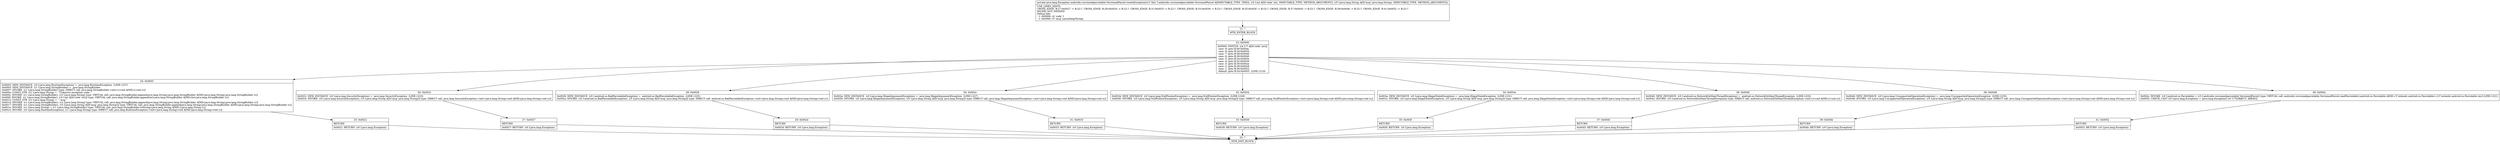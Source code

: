 digraph "CFG forandroidx.versionedparcelable.VersionedParcel.createException(ILjava\/lang\/String;)Ljava\/lang\/Exception;" {
Node_21 [shape=record,label="{21\:\ ?|MTH_ENTER_BLOCK\l}"];
Node_23 [shape=record,label="{23\:\ 0x0000|0x0000: SWITCH  (r4 I:?? A[D('code' int)])\l case \-9: goto B:40:0x004c\l case \-8: goto B:24:0x0003\l case \-7: goto B:38:0x0046\l case \-6: goto B:36:0x0040\l case \-5: goto B:34:0x003a\l case \-4: goto B:32:0x0034\l case \-3: goto B:30:0x002e\l case \-2: goto B:28:0x0028\l case \-1: goto B:26:0x0022\l default: goto B:24:0x0003  (LINE:1219)\l}"];
Node_24 [shape=record,label="{24\:\ 0x0003|0x0003: NEW_INSTANCE  (r0 I:java.lang.RuntimeException) =  java.lang.RuntimeException  (LINE:1237)\l0x0005: NEW_INSTANCE  (r1 I:java.lang.StringBuilder) =  java.lang.StringBuilder \l0x0007: INVOKE  (r1 I:java.lang.StringBuilder) type: DIRECT call: java.lang.StringBuilder.\<init\>():void A[MD:():void (c)]\l0x000a: CONST_STR  (r2 I:java.lang.String) =  \"Unknown exception code: \" \l0x000c: INVOKE  (r1 I:java.lang.StringBuilder), (r2 I:java.lang.String) type: VIRTUAL call: java.lang.StringBuilder.append(java.lang.String):java.lang.StringBuilder A[MD:(java.lang.String):java.lang.StringBuilder (c)]\l0x000f: INVOKE  (r1 I:java.lang.StringBuilder), (r4 I:int A[D('code' int)]) type: VIRTUAL call: java.lang.StringBuilder.append(int):java.lang.StringBuilder A[MD:(int):java.lang.StringBuilder (c)]\l0x0012: CONST_STR  (r2 I:java.lang.String) =  \" msg \" \l0x0014: INVOKE  (r1 I:java.lang.StringBuilder), (r2 I:java.lang.String) type: VIRTUAL call: java.lang.StringBuilder.append(java.lang.String):java.lang.StringBuilder A[MD:(java.lang.String):java.lang.StringBuilder (c)]\l0x0017: INVOKE  (r1 I:java.lang.StringBuilder), (r5 I:java.lang.String A[D('msg' java.lang.String)]) type: VIRTUAL call: java.lang.StringBuilder.append(java.lang.String):java.lang.StringBuilder A[MD:(java.lang.String):java.lang.StringBuilder (c)]\l0x001a: INVOKE  (r1 I:java.lang.String) = (r1 I:java.lang.StringBuilder) type: VIRTUAL call: java.lang.StringBuilder.toString():java.lang.String A[MD:():java.lang.String (c)]\l0x001e: INVOKE  (r0 I:java.lang.RuntimeException), (r1 I:java.lang.String) type: DIRECT call: java.lang.RuntimeException.\<init\>(java.lang.String):void A[MD:(java.lang.String):void (c)]\l}"];
Node_25 [shape=record,label="{25\:\ 0x0021|RETURN\l|0x0021: RETURN  (r0 I:java.lang.Exception) \l}"];
Node_22 [shape=record,label="{22\:\ ?|MTH_EXIT_BLOCK\l}"];
Node_26 [shape=record,label="{26\:\ 0x0022|0x0022: NEW_INSTANCE  (r0 I:java.lang.SecurityException) =  java.lang.SecurityException  (LINE:1223)\l0x0024: INVOKE  (r0 I:java.lang.SecurityException), (r5 I:java.lang.String A[D('msg' java.lang.String)]) type: DIRECT call: java.lang.SecurityException.\<init\>(java.lang.String):void A[MD:(java.lang.String):void (c)]\l}"];
Node_27 [shape=record,label="{27\:\ 0x0027|RETURN\l|0x0027: RETURN  (r0 I:java.lang.Exception) \l}"];
Node_28 [shape=record,label="{28\:\ 0x0028|0x0028: NEW_INSTANCE  (r0 I:android.os.BadParcelableException) =  android.os.BadParcelableException  (LINE:1225)\l0x002a: INVOKE  (r0 I:android.os.BadParcelableException), (r5 I:java.lang.String A[D('msg' java.lang.String)]) type: DIRECT call: android.os.BadParcelableException.\<init\>(java.lang.String):void A[MD:(java.lang.String):void (c)]\l}"];
Node_29 [shape=record,label="{29\:\ 0x002d|RETURN\l|0x002d: RETURN  (r0 I:java.lang.Exception) \l}"];
Node_30 [shape=record,label="{30\:\ 0x002e|0x002e: NEW_INSTANCE  (r0 I:java.lang.IllegalArgumentException) =  java.lang.IllegalArgumentException  (LINE:1227)\l0x0030: INVOKE  (r0 I:java.lang.IllegalArgumentException), (r5 I:java.lang.String A[D('msg' java.lang.String)]) type: DIRECT call: java.lang.IllegalArgumentException.\<init\>(java.lang.String):void A[MD:(java.lang.String):void (c)]\l}"];
Node_31 [shape=record,label="{31\:\ 0x0033|RETURN\l|0x0033: RETURN  (r0 I:java.lang.Exception) \l}"];
Node_32 [shape=record,label="{32\:\ 0x0034|0x0034: NEW_INSTANCE  (r0 I:java.lang.NullPointerException) =  java.lang.NullPointerException  (LINE:1229)\l0x0036: INVOKE  (r0 I:java.lang.NullPointerException), (r5 I:java.lang.String A[D('msg' java.lang.String)]) type: DIRECT call: java.lang.NullPointerException.\<init\>(java.lang.String):void A[MD:(java.lang.String):void (c)]\l}"];
Node_33 [shape=record,label="{33\:\ 0x0039|RETURN\l|0x0039: RETURN  (r0 I:java.lang.Exception) \l}"];
Node_34 [shape=record,label="{34\:\ 0x003a|0x003a: NEW_INSTANCE  (r0 I:java.lang.IllegalStateException) =  java.lang.IllegalStateException  (LINE:1231)\l0x003c: INVOKE  (r0 I:java.lang.IllegalStateException), (r5 I:java.lang.String A[D('msg' java.lang.String)]) type: DIRECT call: java.lang.IllegalStateException.\<init\>(java.lang.String):void A[MD:(java.lang.String):void (c)]\l}"];
Node_35 [shape=record,label="{35\:\ 0x003f|RETURN\l|0x003f: RETURN  (r0 I:java.lang.Exception) \l}"];
Node_36 [shape=record,label="{36\:\ 0x0040|0x0040: NEW_INSTANCE  (r0 I:android.os.NetworkOnMainThreadException) =  android.os.NetworkOnMainThreadException  (LINE:1233)\l0x0042: INVOKE  (r0 I:android.os.NetworkOnMainThreadException) type: DIRECT call: android.os.NetworkOnMainThreadException.\<init\>():void A[MD:():void (c)]\l}"];
Node_37 [shape=record,label="{37\:\ 0x0045|RETURN\l|0x0045: RETURN  (r0 I:java.lang.Exception) \l}"];
Node_38 [shape=record,label="{38\:\ 0x0046|0x0046: NEW_INSTANCE  (r0 I:java.lang.UnsupportedOperationException) =  java.lang.UnsupportedOperationException  (LINE:1235)\l0x0048: INVOKE  (r0 I:java.lang.UnsupportedOperationException), (r5 I:java.lang.String A[D('msg' java.lang.String)]) type: DIRECT call: java.lang.UnsupportedOperationException.\<init\>(java.lang.String):void A[MD:(java.lang.String):void (c)]\l}"];
Node_39 [shape=record,label="{39\:\ 0x004b|RETURN\l|0x004b: RETURN  (r0 I:java.lang.Exception) \l}"];
Node_40 [shape=record,label="{40\:\ 0x004c|0x004c: INVOKE  (r0 I:android.os.Parcelable) = (r3 I:androidx.versionedparcelable.VersionedParcel) type: VIRTUAL call: androidx.versionedparcelable.VersionedParcel.readParcelable():android.os.Parcelable A[MD:\<T extends android.os.Parcelable\>:():T extends android.os.Parcelable (m)] (LINE:1221)\l0x0050: CHECK_CAST (r0 I:java.lang.Exception) = (java.lang.Exception) (r0 I:??[OBJECT, ARRAY]) \l}"];
Node_41 [shape=record,label="{41\:\ 0x0052|RETURN\l|0x0052: RETURN  (r0 I:java.lang.Exception) \l}"];
MethodNode[shape=record,label="{private java.lang.Exception androidx.versionedparcelable.VersionedParcel.createException((r3 'this' I:androidx.versionedparcelable.VersionedParcel A[IMMUTABLE_TYPE, THIS]), (r4 I:int A[D('code' int), IMMUTABLE_TYPE, METHOD_ARGUMENT]), (r5 I:java.lang.String A[D('msg' java.lang.String), IMMUTABLE_TYPE, METHOD_ARGUMENT]))  | USE_LINES_HINTS\lCROSS_EDGE: B:27:0x0027 \-\> B:22:?, CROSS_EDGE: B:29:0x002d \-\> B:22:?, CROSS_EDGE: B:31:0x0033 \-\> B:22:?, CROSS_EDGE: B:33:0x0039 \-\> B:22:?, CROSS_EDGE: B:35:0x003f \-\> B:22:?, CROSS_EDGE: B:37:0x0045 \-\> B:22:?, CROSS_EDGE: B:39:0x004b \-\> B:22:?, CROSS_EDGE: B:41:0x0052 \-\> B:22:?\lINLINE_NOT_NEEDED\lDebug Info:\l  \-1 \-0x0069: r4 'code' I\l  \-1 \-0x0069: r5 'msg' Ljava\/lang\/String;\l}"];
MethodNode -> Node_21;Node_21 -> Node_23;
Node_23 -> Node_24;
Node_23 -> Node_26;
Node_23 -> Node_28;
Node_23 -> Node_30;
Node_23 -> Node_32;
Node_23 -> Node_34;
Node_23 -> Node_36;
Node_23 -> Node_38;
Node_23 -> Node_40;
Node_24 -> Node_25;
Node_25 -> Node_22;
Node_26 -> Node_27;
Node_27 -> Node_22;
Node_28 -> Node_29;
Node_29 -> Node_22;
Node_30 -> Node_31;
Node_31 -> Node_22;
Node_32 -> Node_33;
Node_33 -> Node_22;
Node_34 -> Node_35;
Node_35 -> Node_22;
Node_36 -> Node_37;
Node_37 -> Node_22;
Node_38 -> Node_39;
Node_39 -> Node_22;
Node_40 -> Node_41;
Node_41 -> Node_22;
}

